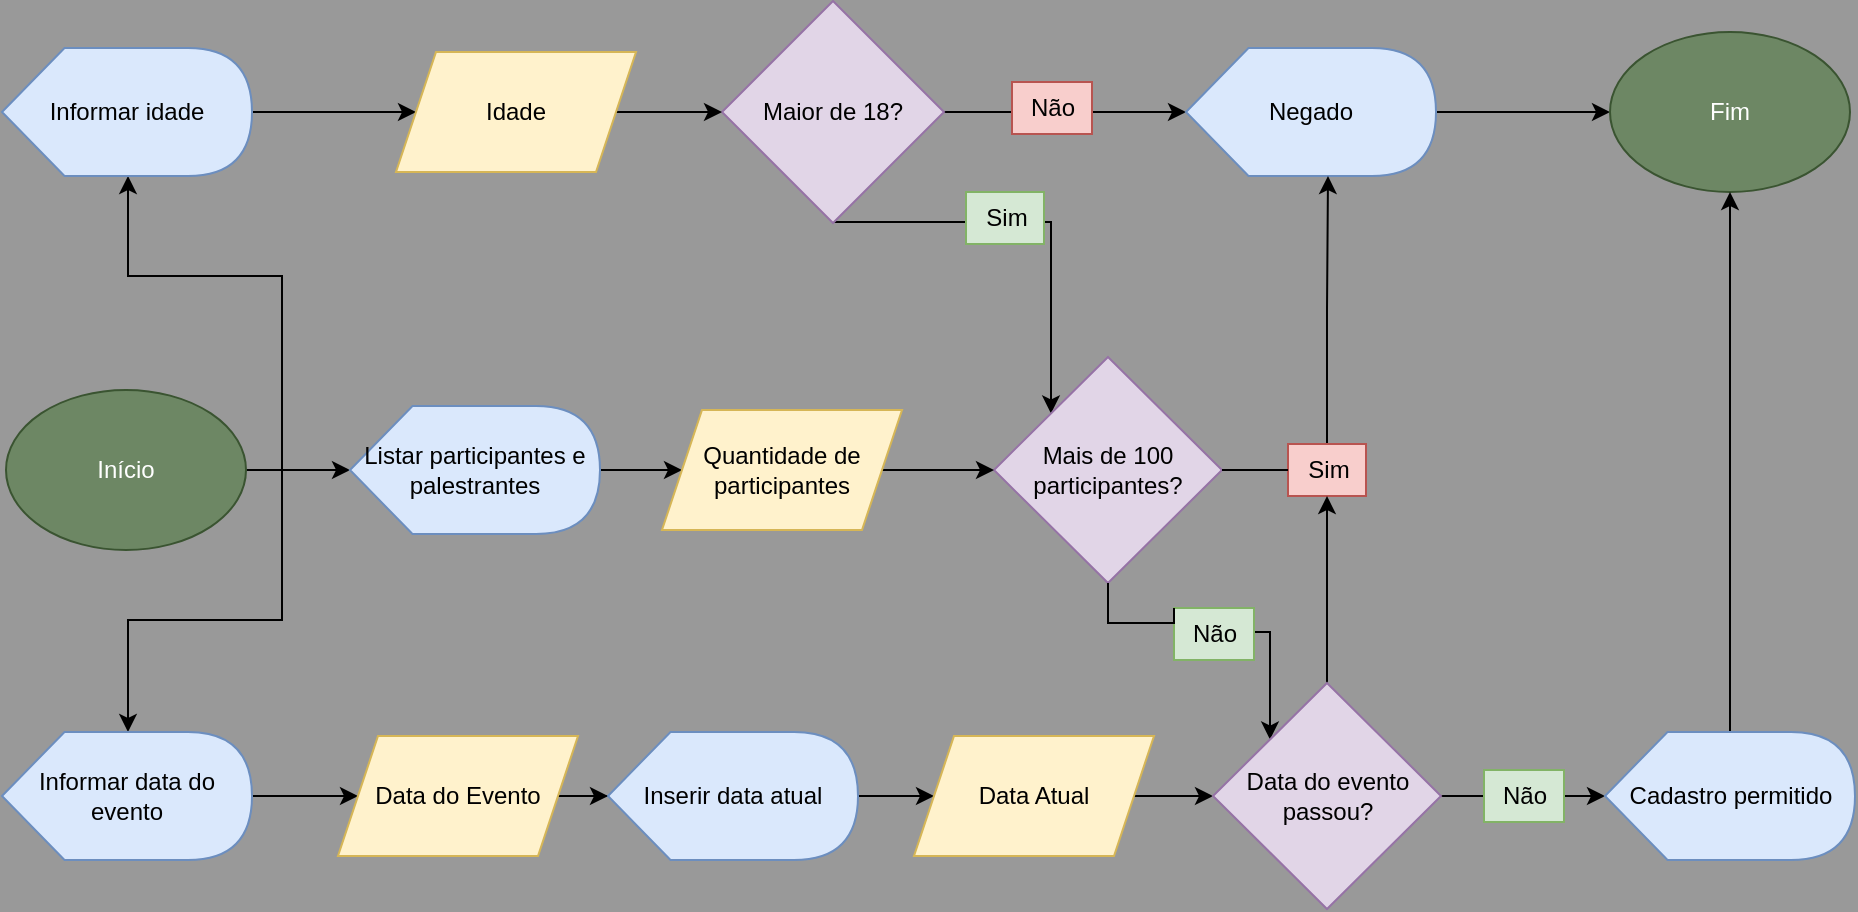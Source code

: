 <mxfile version="20.2.1" type="github">
  <diagram id="in0IW8GyD2lMYeX72vuO" name="Página-1">
    <mxGraphModel dx="1342" dy="1382" grid="0" gridSize="10" guides="1" tooltips="1" connect="1" arrows="1" fold="1" page="0" pageScale="1" pageWidth="827" pageHeight="1169" background="#999999" math="0" shadow="0">
      <root>
        <mxCell id="0" />
        <mxCell id="1" parent="0" />
        <mxCell id="2kRDgr5zWMboqsdmiVaj-25" value="" style="edgeStyle=orthogonalEdgeStyle;rounded=0;orthogonalLoop=1;jettySize=auto;html=1;" edge="1" parent="1" source="2kRDgr5zWMboqsdmiVaj-1" target="2kRDgr5zWMboqsdmiVaj-24">
          <mxGeometry relative="1" as="geometry" />
        </mxCell>
        <mxCell id="2kRDgr5zWMboqsdmiVaj-35" value="" style="edgeStyle=orthogonalEdgeStyle;rounded=0;orthogonalLoop=1;jettySize=auto;html=1;" edge="1" parent="1" source="2kRDgr5zWMboqsdmiVaj-1" target="2kRDgr5zWMboqsdmiVaj-5">
          <mxGeometry relative="1" as="geometry">
            <Array as="points">
              <mxPoint x="87" y="-532" />
              <mxPoint x="87" y="-629" />
              <mxPoint x="10" y="-629" />
            </Array>
          </mxGeometry>
        </mxCell>
        <mxCell id="2kRDgr5zWMboqsdmiVaj-36" value="" style="edgeStyle=orthogonalEdgeStyle;rounded=0;orthogonalLoop=1;jettySize=auto;html=1;" edge="1" parent="1" target="2kRDgr5zWMboqsdmiVaj-22">
          <mxGeometry relative="1" as="geometry">
            <mxPoint x="87" y="-532" as="sourcePoint" />
            <Array as="points">
              <mxPoint x="10" y="-457" />
            </Array>
          </mxGeometry>
        </mxCell>
        <mxCell id="2kRDgr5zWMboqsdmiVaj-1" value="Início" style="ellipse;whiteSpace=wrap;html=1;fillColor=#6d8764;fontColor=#ffffff;strokeColor=#3A5431;" vertex="1" parent="1">
          <mxGeometry x="-51" y="-572" width="120" height="80" as="geometry" />
        </mxCell>
        <mxCell id="2kRDgr5zWMboqsdmiVaj-8" value="" style="edgeStyle=orthogonalEdgeStyle;rounded=0;orthogonalLoop=1;jettySize=auto;html=1;entryX=0;entryY=0.5;entryDx=0;entryDy=0;" edge="1" parent="1" source="2kRDgr5zWMboqsdmiVaj-5" target="2kRDgr5zWMboqsdmiVaj-16">
          <mxGeometry relative="1" as="geometry" />
        </mxCell>
        <mxCell id="2kRDgr5zWMboqsdmiVaj-5" value="Informar idade" style="shape=display;whiteSpace=wrap;html=1;fillColor=#dae8fc;strokeColor=#6c8ebf;" vertex="1" parent="1">
          <mxGeometry x="-53" y="-743" width="125" height="64" as="geometry" />
        </mxCell>
        <mxCell id="2kRDgr5zWMboqsdmiVaj-10" value="" style="edgeStyle=orthogonalEdgeStyle;rounded=0;orthogonalLoop=1;jettySize=auto;html=1;entryX=0;entryY=0;entryDx=0;entryDy=0;" edge="1" parent="1" source="2kRDgr5zWMboqsdmiVaj-7" target="2kRDgr5zWMboqsdmiVaj-26">
          <mxGeometry relative="1" as="geometry">
            <Array as="points">
              <mxPoint x="472" y="-656" />
            </Array>
          </mxGeometry>
        </mxCell>
        <mxCell id="2kRDgr5zWMboqsdmiVaj-51" value="" style="edgeStyle=orthogonalEdgeStyle;rounded=0;orthogonalLoop=1;jettySize=auto;html=1;entryX=0;entryY=0.5;entryDx=0;entryDy=0;entryPerimeter=0;" edge="1" parent="1" source="2kRDgr5zWMboqsdmiVaj-7" target="2kRDgr5zWMboqsdmiVaj-9">
          <mxGeometry relative="1" as="geometry" />
        </mxCell>
        <mxCell id="2kRDgr5zWMboqsdmiVaj-7" value="Maior de 18?" style="rhombus;whiteSpace=wrap;html=1;fillColor=#e1d5e7;strokeColor=#9673a6;" vertex="1" parent="1">
          <mxGeometry x="307" y="-766.5" width="111" height="111" as="geometry" />
        </mxCell>
        <mxCell id="2kRDgr5zWMboqsdmiVaj-13" value="" style="edgeStyle=orthogonalEdgeStyle;rounded=0;orthogonalLoop=1;jettySize=auto;html=1;" edge="1" parent="1" source="2kRDgr5zWMboqsdmiVaj-9" target="2kRDgr5zWMboqsdmiVaj-12">
          <mxGeometry relative="1" as="geometry" />
        </mxCell>
        <mxCell id="2kRDgr5zWMboqsdmiVaj-9" value="Negado" style="shape=display;whiteSpace=wrap;html=1;fillColor=#dae8fc;strokeColor=#6c8ebf;" vertex="1" parent="1">
          <mxGeometry x="539" y="-743" width="125" height="64" as="geometry" />
        </mxCell>
        <mxCell id="2kRDgr5zWMboqsdmiVaj-11" value="Não" style="text;html=1;align=center;verticalAlign=middle;resizable=0;points=[];autosize=1;strokeColor=#b85450;fillColor=#f8cecc;" vertex="1" parent="1">
          <mxGeometry x="452" y="-726" width="40" height="26" as="geometry" />
        </mxCell>
        <mxCell id="2kRDgr5zWMboqsdmiVaj-12" value="Fim" style="ellipse;whiteSpace=wrap;html=1;fillColor=#6d8764;fontColor=#ffffff;strokeColor=#3A5431;" vertex="1" parent="1">
          <mxGeometry x="751" y="-751" width="120" height="80" as="geometry" />
        </mxCell>
        <mxCell id="2kRDgr5zWMboqsdmiVaj-18" value="" style="edgeStyle=orthogonalEdgeStyle;rounded=0;orthogonalLoop=1;jettySize=auto;html=1;" edge="1" parent="1" source="2kRDgr5zWMboqsdmiVaj-16" target="2kRDgr5zWMboqsdmiVaj-7">
          <mxGeometry relative="1" as="geometry" />
        </mxCell>
        <mxCell id="2kRDgr5zWMboqsdmiVaj-16" value="Idade" style="shape=parallelogram;perimeter=parallelogramPerimeter;whiteSpace=wrap;html=1;fixedSize=1;fillColor=#fff2cc;strokeColor=#d6b656;" vertex="1" parent="1">
          <mxGeometry x="144" y="-741" width="120" height="60" as="geometry" />
        </mxCell>
        <mxCell id="2kRDgr5zWMboqsdmiVaj-42" value="" style="edgeStyle=orthogonalEdgeStyle;rounded=0;orthogonalLoop=1;jettySize=auto;html=1;" edge="1" parent="1" source="2kRDgr5zWMboqsdmiVaj-22" target="2kRDgr5zWMboqsdmiVaj-40">
          <mxGeometry relative="1" as="geometry" />
        </mxCell>
        <mxCell id="2kRDgr5zWMboqsdmiVaj-22" value="Informar data do evento" style="shape=display;whiteSpace=wrap;html=1;fillColor=#dae8fc;strokeColor=#6c8ebf;" vertex="1" parent="1">
          <mxGeometry x="-53" y="-401" width="125" height="64" as="geometry" />
        </mxCell>
        <mxCell id="2kRDgr5zWMboqsdmiVaj-38" value="" style="edgeStyle=orthogonalEdgeStyle;rounded=0;orthogonalLoop=1;jettySize=auto;html=1;" edge="1" parent="1" source="2kRDgr5zWMboqsdmiVaj-24" target="2kRDgr5zWMboqsdmiVaj-37">
          <mxGeometry relative="1" as="geometry" />
        </mxCell>
        <mxCell id="2kRDgr5zWMboqsdmiVaj-24" value="Listar participantes e palestrantes" style="shape=display;whiteSpace=wrap;html=1;fillColor=#dae8fc;strokeColor=#6c8ebf;" vertex="1" parent="1">
          <mxGeometry x="121" y="-564" width="125" height="64" as="geometry" />
        </mxCell>
        <mxCell id="2kRDgr5zWMboqsdmiVaj-29" value="" style="edgeStyle=orthogonalEdgeStyle;rounded=0;orthogonalLoop=1;jettySize=auto;html=1;startArrow=none;entryX=0.568;entryY=1;entryDx=0;entryDy=0;entryPerimeter=0;" edge="1" parent="1" source="2kRDgr5zWMboqsdmiVaj-30" target="2kRDgr5zWMboqsdmiVaj-9">
          <mxGeometry relative="1" as="geometry">
            <mxPoint x="620" y="-532" as="targetPoint" />
          </mxGeometry>
        </mxCell>
        <mxCell id="2kRDgr5zWMboqsdmiVaj-53" value="" style="edgeStyle=orthogonalEdgeStyle;rounded=0;orthogonalLoop=1;jettySize=auto;html=1;entryX=0;entryY=0;entryDx=0;entryDy=0;startArrow=none;exitX=1;exitY=0.462;exitDx=0;exitDy=0;exitPerimeter=0;" edge="1" parent="1" source="2kRDgr5zWMboqsdmiVaj-54" target="2kRDgr5zWMboqsdmiVaj-46">
          <mxGeometry relative="1" as="geometry">
            <Array as="points">
              <mxPoint x="581" y="-451" />
            </Array>
          </mxGeometry>
        </mxCell>
        <mxCell id="2kRDgr5zWMboqsdmiVaj-26" value="Mais de 100 participantes?" style="rhombus;whiteSpace=wrap;html=1;fillColor=#e1d5e7;strokeColor=#9673a6;" vertex="1" parent="1">
          <mxGeometry x="443" y="-588.5" width="114" height="113" as="geometry" />
        </mxCell>
        <mxCell id="2kRDgr5zWMboqsdmiVaj-30" value="Sim" style="text;html=1;align=center;verticalAlign=middle;resizable=0;points=[];autosize=1;strokeColor=#b85450;fillColor=#f8cecc;" vertex="1" parent="1">
          <mxGeometry x="590" y="-545" width="39" height="26" as="geometry" />
        </mxCell>
        <mxCell id="2kRDgr5zWMboqsdmiVaj-31" value="" style="edgeStyle=orthogonalEdgeStyle;rounded=0;orthogonalLoop=1;jettySize=auto;html=1;endArrow=none;" edge="1" parent="1" source="2kRDgr5zWMboqsdmiVaj-26" target="2kRDgr5zWMboqsdmiVaj-30">
          <mxGeometry relative="1" as="geometry">
            <mxPoint x="404" y="-532" as="sourcePoint" />
            <mxPoint x="536" y="-532" as="targetPoint" />
          </mxGeometry>
        </mxCell>
        <mxCell id="2kRDgr5zWMboqsdmiVaj-39" value="" style="edgeStyle=orthogonalEdgeStyle;rounded=0;orthogonalLoop=1;jettySize=auto;html=1;" edge="1" parent="1" source="2kRDgr5zWMboqsdmiVaj-37" target="2kRDgr5zWMboqsdmiVaj-26">
          <mxGeometry relative="1" as="geometry" />
        </mxCell>
        <mxCell id="2kRDgr5zWMboqsdmiVaj-37" value="Quantidade de&lt;br&gt;participantes" style="shape=parallelogram;perimeter=parallelogramPerimeter;whiteSpace=wrap;html=1;fixedSize=1;fillColor=#fff2cc;strokeColor=#d6b656;" vertex="1" parent="1">
          <mxGeometry x="277" y="-562" width="120" height="60" as="geometry" />
        </mxCell>
        <mxCell id="2kRDgr5zWMboqsdmiVaj-44" value="" style="edgeStyle=orthogonalEdgeStyle;rounded=0;orthogonalLoop=1;jettySize=auto;html=1;" edge="1" parent="1" source="2kRDgr5zWMboqsdmiVaj-40" target="2kRDgr5zWMboqsdmiVaj-43">
          <mxGeometry relative="1" as="geometry" />
        </mxCell>
        <mxCell id="2kRDgr5zWMboqsdmiVaj-40" value="Data do Evento" style="shape=parallelogram;perimeter=parallelogramPerimeter;whiteSpace=wrap;html=1;fixedSize=1;fillColor=#fff2cc;strokeColor=#d6b656;" vertex="1" parent="1">
          <mxGeometry x="115" y="-399" width="120" height="60" as="geometry" />
        </mxCell>
        <mxCell id="2kRDgr5zWMboqsdmiVaj-47" value="" style="edgeStyle=orthogonalEdgeStyle;rounded=0;orthogonalLoop=1;jettySize=auto;html=1;" edge="1" parent="1" source="2kRDgr5zWMboqsdmiVaj-43" target="2kRDgr5zWMboqsdmiVaj-45">
          <mxGeometry relative="1" as="geometry" />
        </mxCell>
        <mxCell id="2kRDgr5zWMboqsdmiVaj-43" value="Inserir data atual" style="shape=display;whiteSpace=wrap;html=1;fillColor=#dae8fc;strokeColor=#6c8ebf;" vertex="1" parent="1">
          <mxGeometry x="250" y="-401" width="125" height="64" as="geometry" />
        </mxCell>
        <mxCell id="2kRDgr5zWMboqsdmiVaj-48" value="" style="edgeStyle=orthogonalEdgeStyle;rounded=0;orthogonalLoop=1;jettySize=auto;html=1;" edge="1" parent="1" source="2kRDgr5zWMboqsdmiVaj-45" target="2kRDgr5zWMboqsdmiVaj-46">
          <mxGeometry relative="1" as="geometry" />
        </mxCell>
        <mxCell id="2kRDgr5zWMboqsdmiVaj-45" value="Data Atual" style="shape=parallelogram;perimeter=parallelogramPerimeter;whiteSpace=wrap;html=1;fixedSize=1;fillColor=#fff2cc;strokeColor=#d6b656;" vertex="1" parent="1">
          <mxGeometry x="403" y="-399" width="120" height="60" as="geometry" />
        </mxCell>
        <mxCell id="2kRDgr5zWMboqsdmiVaj-49" value="" style="edgeStyle=orthogonalEdgeStyle;rounded=0;orthogonalLoop=1;jettySize=auto;html=1;" edge="1" parent="1" source="2kRDgr5zWMboqsdmiVaj-46" target="2kRDgr5zWMboqsdmiVaj-30">
          <mxGeometry relative="1" as="geometry" />
        </mxCell>
        <mxCell id="2kRDgr5zWMboqsdmiVaj-60" value="" style="edgeStyle=orthogonalEdgeStyle;rounded=0;orthogonalLoop=1;jettySize=auto;html=1;entryX=0;entryY=0.5;entryDx=0;entryDy=0;entryPerimeter=0;" edge="1" parent="1" source="2kRDgr5zWMboqsdmiVaj-46" target="2kRDgr5zWMboqsdmiVaj-57">
          <mxGeometry relative="1" as="geometry" />
        </mxCell>
        <mxCell id="2kRDgr5zWMboqsdmiVaj-46" value="Data do evento passou?" style="rhombus;whiteSpace=wrap;html=1;fillColor=#e1d5e7;strokeColor=#9673a6;" vertex="1" parent="1">
          <mxGeometry x="552.5" y="-425.5" width="114" height="113" as="geometry" />
        </mxCell>
        <mxCell id="2kRDgr5zWMboqsdmiVaj-52" value="Sim" style="text;html=1;align=center;verticalAlign=middle;resizable=0;points=[];autosize=1;strokeColor=#82b366;fillColor=#d5e8d4;" vertex="1" parent="1">
          <mxGeometry x="429" y="-671" width="39" height="26" as="geometry" />
        </mxCell>
        <mxCell id="2kRDgr5zWMboqsdmiVaj-54" value="Não" style="text;html=1;align=center;verticalAlign=middle;resizable=0;points=[];autosize=1;strokeColor=#82b366;fillColor=#d5e8d4;" vertex="1" parent="1">
          <mxGeometry x="533" y="-463" width="40" height="26" as="geometry" />
        </mxCell>
        <mxCell id="2kRDgr5zWMboqsdmiVaj-55" value="" style="edgeStyle=orthogonalEdgeStyle;rounded=0;orthogonalLoop=1;jettySize=auto;html=1;entryX=0;entryY=0;entryDx=0;entryDy=0;endArrow=none;" edge="1" parent="1" source="2kRDgr5zWMboqsdmiVaj-26" target="2kRDgr5zWMboqsdmiVaj-54">
          <mxGeometry relative="1" as="geometry">
            <mxPoint x="500" y="-475.5" as="sourcePoint" />
            <mxPoint x="581" y="-397.25" as="targetPoint" />
          </mxGeometry>
        </mxCell>
        <mxCell id="2kRDgr5zWMboqsdmiVaj-61" style="edgeStyle=orthogonalEdgeStyle;rounded=0;orthogonalLoop=1;jettySize=auto;html=1;entryX=0.5;entryY=1;entryDx=0;entryDy=0;" edge="1" parent="1" source="2kRDgr5zWMboqsdmiVaj-57" target="2kRDgr5zWMboqsdmiVaj-12">
          <mxGeometry relative="1" as="geometry" />
        </mxCell>
        <mxCell id="2kRDgr5zWMboqsdmiVaj-57" value="Cadastro permitido" style="shape=display;whiteSpace=wrap;html=1;fillColor=#dae8fc;strokeColor=#6c8ebf;" vertex="1" parent="1">
          <mxGeometry x="748.5" y="-401" width="125" height="64" as="geometry" />
        </mxCell>
        <mxCell id="2kRDgr5zWMboqsdmiVaj-58" value="Não" style="text;html=1;align=center;verticalAlign=middle;resizable=0;points=[];autosize=1;strokeColor=#82b366;fillColor=#d5e8d4;" vertex="1" parent="1">
          <mxGeometry x="688" y="-382" width="40" height="26" as="geometry" />
        </mxCell>
      </root>
    </mxGraphModel>
  </diagram>
</mxfile>
